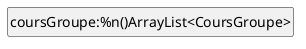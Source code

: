 {
  "sha1": "3ufu74d3oyibdcs9qttfb8ydnw0g4f0",
  "insertion": {
    "when": "2024-05-30T20:48:20.362Z",
    "user": "plantuml@gmail.com"
  }
}
@startuml
skinparam style strictuml
skinparam genericDisplay old
hide empty members
class "coursGroupe:%n()ArrayList<CoursGroupe>" as g 
@enduml
